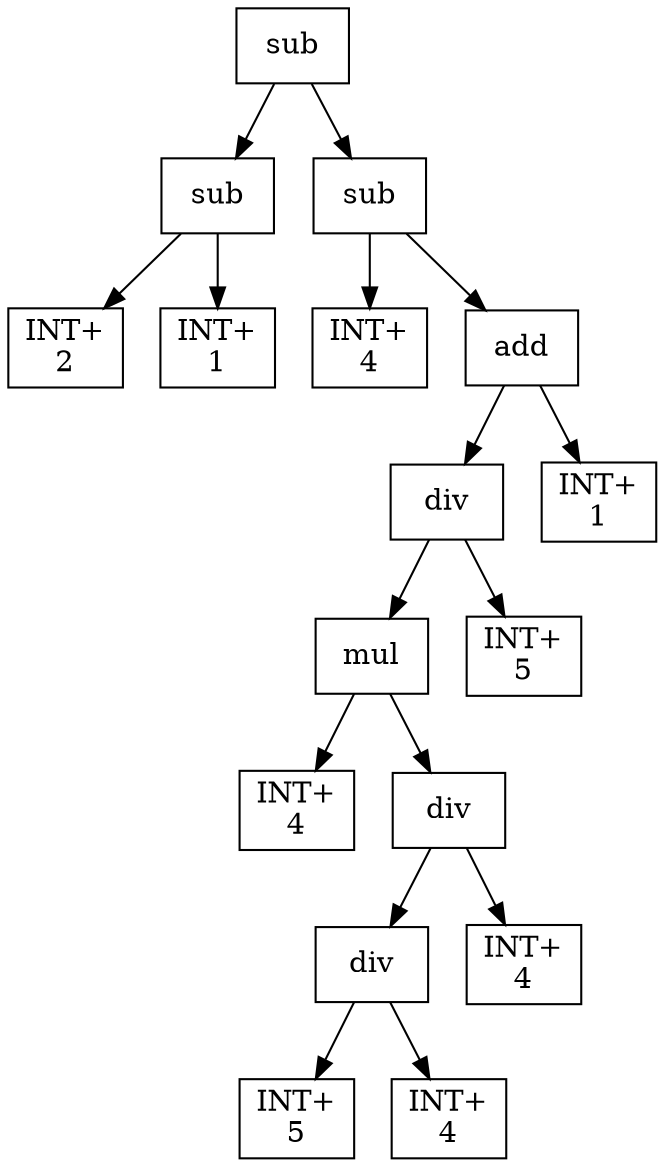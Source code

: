 digraph expr {
  node [shape=box];
  n1 [label="sub"];
  n2 [label="sub"];
  n3 [label="INT+\n2"];
  n4 [label="INT+\n1"];
  n2 -> n3;
  n2 -> n4;
  n5 [label="sub"];
  n6 [label="INT+\n4"];
  n7 [label="add"];
  n8 [label="div"];
  n9 [label="mul"];
  n10 [label="INT+\n4"];
  n11 [label="div"];
  n12 [label="div"];
  n13 [label="INT+\n5"];
  n14 [label="INT+\n4"];
  n12 -> n13;
  n12 -> n14;
  n15 [label="INT+\n4"];
  n11 -> n12;
  n11 -> n15;
  n9 -> n10;
  n9 -> n11;
  n16 [label="INT+\n5"];
  n8 -> n9;
  n8 -> n16;
  n17 [label="INT+\n1"];
  n7 -> n8;
  n7 -> n17;
  n5 -> n6;
  n5 -> n7;
  n1 -> n2;
  n1 -> n5;
}